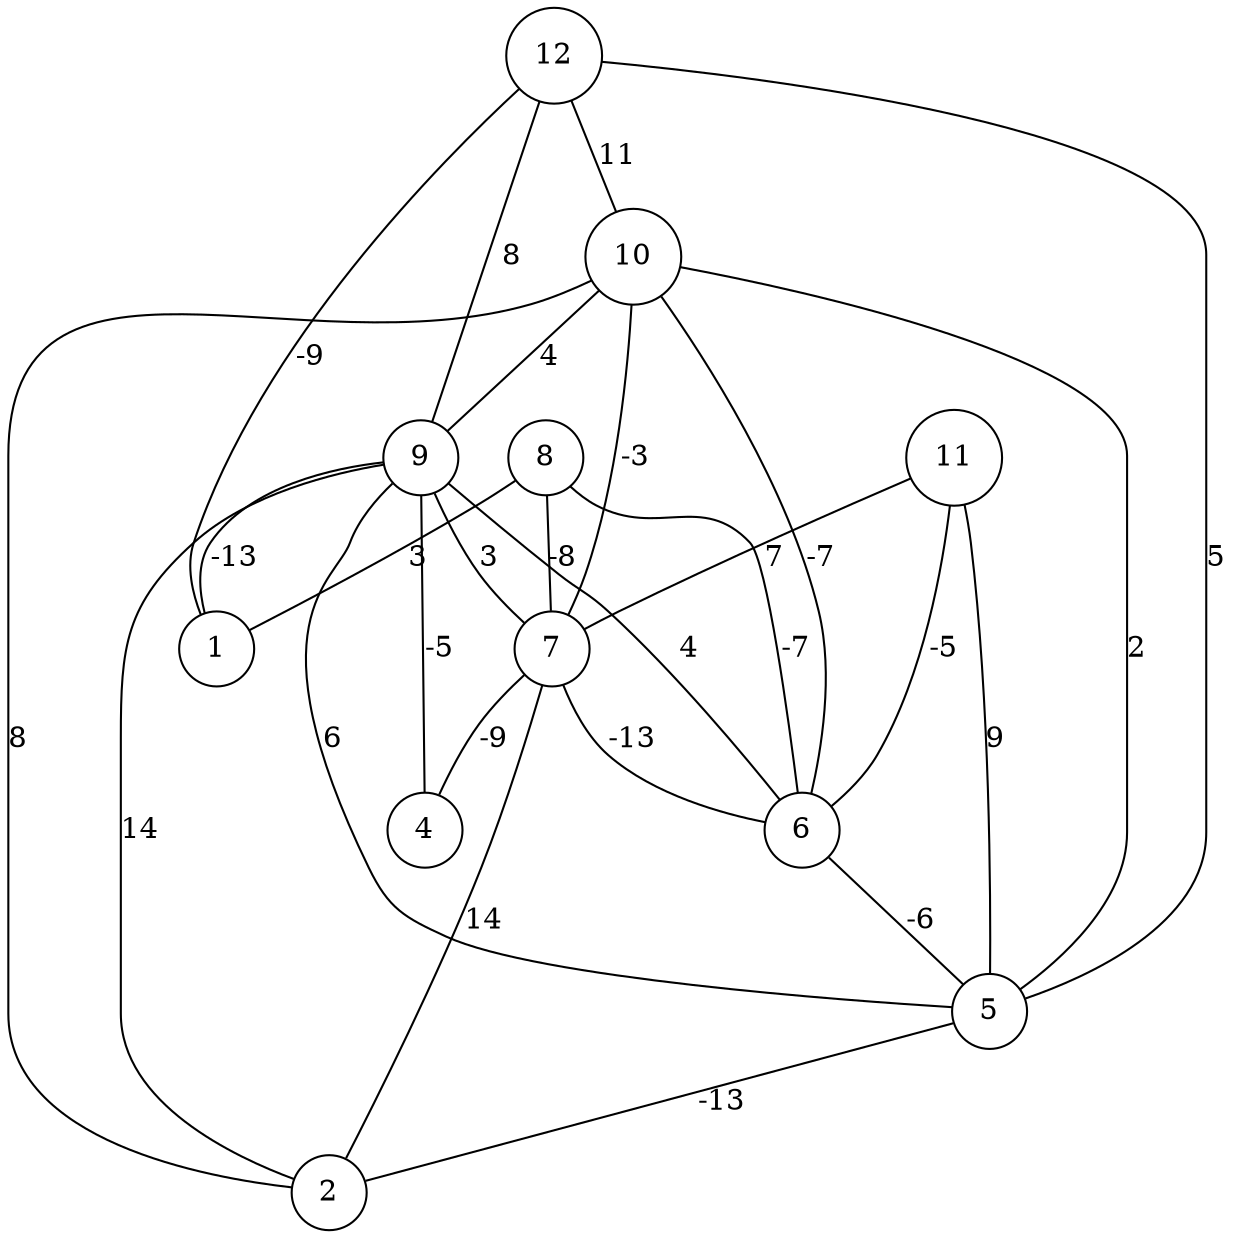 graph { 
	 fontname="Helvetica,Arial,sans-serif" 
	 node [shape = circle]; 
	 12 -- 1 [label = "-9"];
	 12 -- 5 [label = "5"];
	 12 -- 9 [label = "8"];
	 12 -- 10 [label = "11"];
	 11 -- 5 [label = "9"];
	 11 -- 6 [label = "-5"];
	 11 -- 7 [label = "7"];
	 10 -- 2 [label = "8"];
	 10 -- 5 [label = "2"];
	 10 -- 6 [label = "-7"];
	 10 -- 7 [label = "-3"];
	 10 -- 9 [label = "4"];
	 9 -- 1 [label = "-13"];
	 9 -- 2 [label = "14"];
	 9 -- 4 [label = "-5"];
	 9 -- 5 [label = "6"];
	 9 -- 6 [label = "4"];
	 9 -- 7 [label = "3"];
	 8 -- 1 [label = "3"];
	 8 -- 6 [label = "-7"];
	 8 -- 7 [label = "-8"];
	 7 -- 2 [label = "14"];
	 7 -- 4 [label = "-9"];
	 7 -- 6 [label = "-13"];
	 6 -- 5 [label = "-6"];
	 5 -- 2 [label = "-13"];
	 1;
	 2;
	 4;
	 5;
	 6;
	 7;
	 8;
	 9;
	 10;
	 11;
	 12;
}
